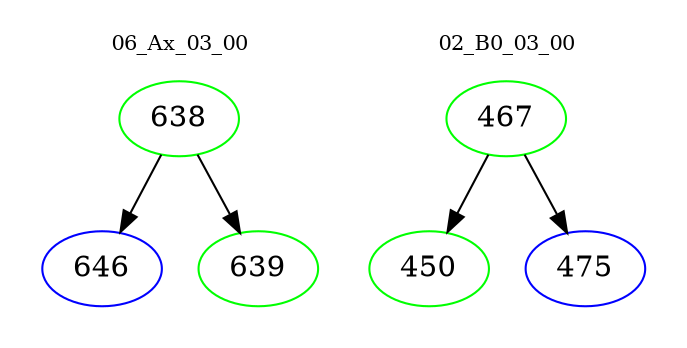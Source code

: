 digraph{
subgraph cluster_0 {
color = white
label = "06_Ax_03_00";
fontsize=10;
T0_638 [label="638", color="green"]
T0_638 -> T0_646 [color="black"]
T0_646 [label="646", color="blue"]
T0_638 -> T0_639 [color="black"]
T0_639 [label="639", color="green"]
}
subgraph cluster_1 {
color = white
label = "02_B0_03_00";
fontsize=10;
T1_467 [label="467", color="green"]
T1_467 -> T1_450 [color="black"]
T1_450 [label="450", color="green"]
T1_467 -> T1_475 [color="black"]
T1_475 [label="475", color="blue"]
}
}
